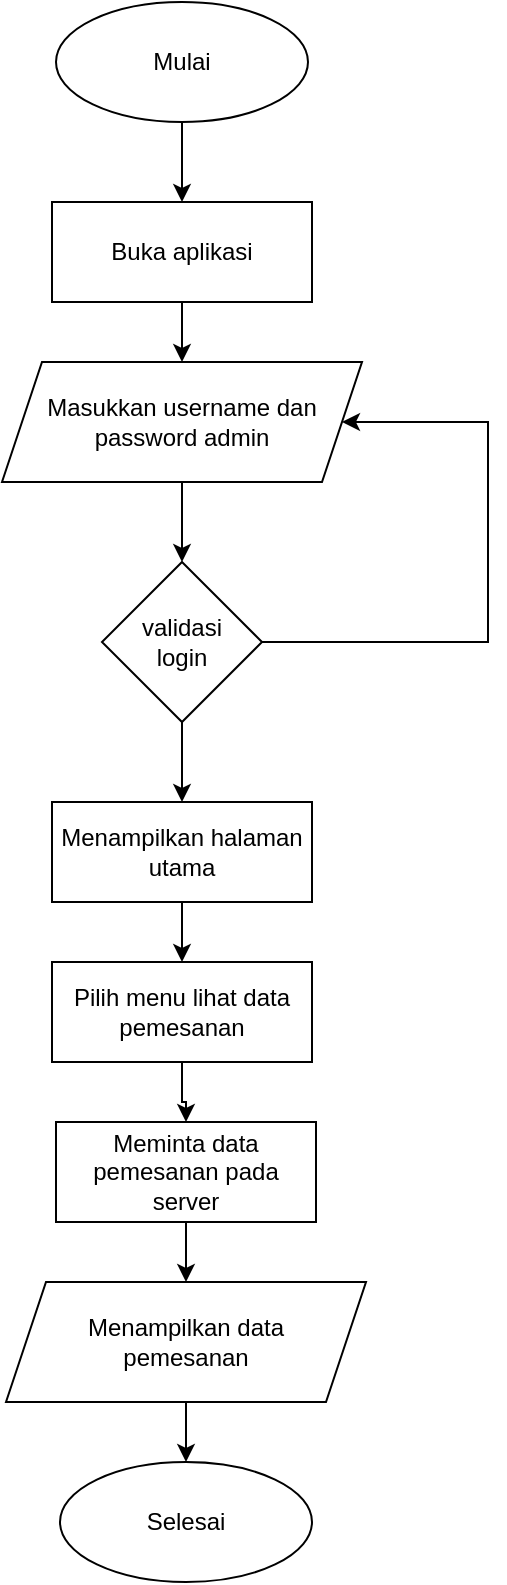 <mxfile version="13.9.9" type="device" pages="2"><diagram id="T0Ff_M3GGcAWFJtoIl9L" name="Halaman Pemilik"><mxGraphModel dx="768" dy="482" grid="1" gridSize="10" guides="1" tooltips="1" connect="1" arrows="1" fold="1" page="1" pageScale="1" pageWidth="827" pageHeight="1169" math="0" shadow="0"><root><mxCell id="0"/><mxCell id="1" parent="0"/><mxCell id="2ORpZnaZ1E-xtS2DeFIW-3" style="edgeStyle=orthogonalEdgeStyle;rounded=0;orthogonalLoop=1;jettySize=auto;html=1;entryX=0.5;entryY=0;entryDx=0;entryDy=0;" parent="1" source="2ORpZnaZ1E-xtS2DeFIW-1" target="2ORpZnaZ1E-xtS2DeFIW-2" edge="1"><mxGeometry relative="1" as="geometry"/></mxCell><mxCell id="2ORpZnaZ1E-xtS2DeFIW-1" value="Mulai" style="ellipse;whiteSpace=wrap;html=1;" parent="1" vertex="1"><mxGeometry x="294" y="90" width="126" height="60" as="geometry"/></mxCell><mxCell id="2ORpZnaZ1E-xtS2DeFIW-5" style="edgeStyle=orthogonalEdgeStyle;rounded=0;orthogonalLoop=1;jettySize=auto;html=1;" parent="1" source="2ORpZnaZ1E-xtS2DeFIW-2" target="2ORpZnaZ1E-xtS2DeFIW-4" edge="1"><mxGeometry relative="1" as="geometry"/></mxCell><mxCell id="2ORpZnaZ1E-xtS2DeFIW-2" value="Buka aplikasi" style="rounded=0;whiteSpace=wrap;html=1;" parent="1" vertex="1"><mxGeometry x="292" y="190" width="130" height="50" as="geometry"/></mxCell><mxCell id="2ORpZnaZ1E-xtS2DeFIW-7" style="edgeStyle=orthogonalEdgeStyle;rounded=0;orthogonalLoop=1;jettySize=auto;html=1;entryX=0.5;entryY=0;entryDx=0;entryDy=0;" parent="1" source="2ORpZnaZ1E-xtS2DeFIW-4" target="2ORpZnaZ1E-xtS2DeFIW-6" edge="1"><mxGeometry relative="1" as="geometry"/></mxCell><mxCell id="2ORpZnaZ1E-xtS2DeFIW-4" value="Masukkan username dan password admin" style="shape=parallelogram;perimeter=parallelogramPerimeter;whiteSpace=wrap;html=1;fixedSize=1;" parent="1" vertex="1"><mxGeometry x="267" y="270" width="180" height="60" as="geometry"/></mxCell><mxCell id="2ORpZnaZ1E-xtS2DeFIW-8" style="edgeStyle=orthogonalEdgeStyle;rounded=0;orthogonalLoop=1;jettySize=auto;html=1;entryX=1;entryY=0.5;entryDx=0;entryDy=0;exitX=1;exitY=0.5;exitDx=0;exitDy=0;" parent="1" source="2ORpZnaZ1E-xtS2DeFIW-6" target="2ORpZnaZ1E-xtS2DeFIW-4" edge="1"><mxGeometry relative="1" as="geometry"><Array as="points"><mxPoint x="510" y="410"/><mxPoint x="510" y="300"/></Array></mxGeometry></mxCell><mxCell id="2ORpZnaZ1E-xtS2DeFIW-11" style="edgeStyle=orthogonalEdgeStyle;rounded=0;orthogonalLoop=1;jettySize=auto;html=1;entryX=0.5;entryY=0;entryDx=0;entryDy=0;" parent="1" source="2ORpZnaZ1E-xtS2DeFIW-6" target="2ORpZnaZ1E-xtS2DeFIW-10" edge="1"><mxGeometry relative="1" as="geometry"/></mxCell><mxCell id="2ORpZnaZ1E-xtS2DeFIW-6" value="validasi&lt;br&gt;login" style="rhombus;whiteSpace=wrap;html=1;" parent="1" vertex="1"><mxGeometry x="317" y="370" width="80" height="80" as="geometry"/></mxCell><mxCell id="2ORpZnaZ1E-xtS2DeFIW-14" style="edgeStyle=orthogonalEdgeStyle;rounded=0;orthogonalLoop=1;jettySize=auto;html=1;" parent="1" source="2ORpZnaZ1E-xtS2DeFIW-10" target="2ORpZnaZ1E-xtS2DeFIW-13" edge="1"><mxGeometry relative="1" as="geometry"/></mxCell><mxCell id="2ORpZnaZ1E-xtS2DeFIW-10" value="Menampilkan halaman utama" style="rounded=0;whiteSpace=wrap;html=1;" parent="1" vertex="1"><mxGeometry x="292" y="490" width="130" height="50" as="geometry"/></mxCell><mxCell id="2ORpZnaZ1E-xtS2DeFIW-16" style="edgeStyle=orthogonalEdgeStyle;rounded=0;orthogonalLoop=1;jettySize=auto;html=1;entryX=0.5;entryY=0;entryDx=0;entryDy=0;" parent="1" source="2ORpZnaZ1E-xtS2DeFIW-13" target="2ORpZnaZ1E-xtS2DeFIW-15" edge="1"><mxGeometry relative="1" as="geometry"/></mxCell><mxCell id="2ORpZnaZ1E-xtS2DeFIW-13" value="Pilih menu lihat data pemesanan" style="rounded=0;whiteSpace=wrap;html=1;" parent="1" vertex="1"><mxGeometry x="292" y="570" width="130" height="50" as="geometry"/></mxCell><mxCell id="2ORpZnaZ1E-xtS2DeFIW-18" style="edgeStyle=orthogonalEdgeStyle;rounded=0;orthogonalLoop=1;jettySize=auto;html=1;" parent="1" source="2ORpZnaZ1E-xtS2DeFIW-15" target="2ORpZnaZ1E-xtS2DeFIW-17" edge="1"><mxGeometry relative="1" as="geometry"/></mxCell><mxCell id="2ORpZnaZ1E-xtS2DeFIW-15" value="Meminta data pemesanan pada server" style="rounded=0;whiteSpace=wrap;html=1;" parent="1" vertex="1"><mxGeometry x="294" y="650" width="130" height="50" as="geometry"/></mxCell><mxCell id="2ORpZnaZ1E-xtS2DeFIW-21" style="edgeStyle=orthogonalEdgeStyle;rounded=0;orthogonalLoop=1;jettySize=auto;html=1;entryX=0.5;entryY=0;entryDx=0;entryDy=0;" parent="1" source="2ORpZnaZ1E-xtS2DeFIW-17" target="2ORpZnaZ1E-xtS2DeFIW-20" edge="1"><mxGeometry relative="1" as="geometry"/></mxCell><mxCell id="2ORpZnaZ1E-xtS2DeFIW-17" value="Menampilkan data &lt;br&gt;pemesanan" style="shape=parallelogram;perimeter=parallelogramPerimeter;whiteSpace=wrap;html=1;fixedSize=1;" parent="1" vertex="1"><mxGeometry x="269" y="730" width="180" height="60" as="geometry"/></mxCell><mxCell id="2ORpZnaZ1E-xtS2DeFIW-20" value="Selesai" style="ellipse;whiteSpace=wrap;html=1;" parent="1" vertex="1"><mxGeometry x="296" y="820" width="126" height="60" as="geometry"/></mxCell></root></mxGraphModel></diagram><diagram id="f1-L2b_xUWHeW5WZ2qig" name="Halaman Penyewa"><mxGraphModel dx="768" dy="482" grid="1" gridSize="10" guides="1" tooltips="1" connect="1" arrows="1" fold="1" page="1" pageScale="1" pageWidth="827" pageHeight="1169" math="0" shadow="0"><root><mxCell id="PhvV6BTN9iuxBGv86aSs-0"/><mxCell id="PhvV6BTN9iuxBGv86aSs-1" parent="PhvV6BTN9iuxBGv86aSs-0"/><mxCell id="PhvV6BTN9iuxBGv86aSs-2" value="Mulai" style="ellipse;whiteSpace=wrap;html=1;" parent="PhvV6BTN9iuxBGv86aSs-1" vertex="1"><mxGeometry x="294" y="90" width="126" height="60" as="geometry"/></mxCell><mxCell id="jHevrJ0isBkg_EtcwPjV-0" value="Buka aplikasi" style="rounded=0;whiteSpace=wrap;html=1;" parent="PhvV6BTN9iuxBGv86aSs-1" vertex="1"><mxGeometry x="292" y="190" width="130" height="50" as="geometry"/></mxCell><mxCell id="qCwnxCWNEescXZXvnU_C-0" style="edgeStyle=orthogonalEdgeStyle;rounded=0;orthogonalLoop=1;jettySize=auto;html=1;entryX=0.5;entryY=0;entryDx=0;entryDy=0;" parent="PhvV6BTN9iuxBGv86aSs-1" source="qCwnxCWNEescXZXvnU_C-1" target="qCwnxCWNEescXZXvnU_C-3" edge="1"><mxGeometry relative="1" as="geometry"/></mxCell><mxCell id="qCwnxCWNEescXZXvnU_C-1" value="Mulai" style="ellipse;whiteSpace=wrap;html=1;" parent="PhvV6BTN9iuxBGv86aSs-1" vertex="1"><mxGeometry x="294" y="90" width="126" height="60" as="geometry"/></mxCell><mxCell id="qCwnxCWNEescXZXvnU_C-2" style="edgeStyle=orthogonalEdgeStyle;rounded=0;orthogonalLoop=1;jettySize=auto;html=1;" parent="PhvV6BTN9iuxBGv86aSs-1" source="qCwnxCWNEescXZXvnU_C-3" target="qCwnxCWNEescXZXvnU_C-5" edge="1"><mxGeometry relative="1" as="geometry"/></mxCell><mxCell id="qCwnxCWNEescXZXvnU_C-3" value="Buka aplikasi" style="rounded=0;whiteSpace=wrap;html=1;" parent="PhvV6BTN9iuxBGv86aSs-1" vertex="1"><mxGeometry x="292" y="190" width="130" height="50" as="geometry"/></mxCell><mxCell id="qCwnxCWNEescXZXvnU_C-4" style="edgeStyle=orthogonalEdgeStyle;rounded=0;orthogonalLoop=1;jettySize=auto;html=1;entryX=0.5;entryY=0;entryDx=0;entryDy=0;" parent="PhvV6BTN9iuxBGv86aSs-1" source="qCwnxCWNEescXZXvnU_C-5" target="qCwnxCWNEescXZXvnU_C-7" edge="1"><mxGeometry relative="1" as="geometry"/></mxCell><mxCell id="qCwnxCWNEescXZXvnU_C-5" value="Masukkan username dan password admin" style="shape=parallelogram;perimeter=parallelogramPerimeter;whiteSpace=wrap;html=1;fixedSize=1;" parent="PhvV6BTN9iuxBGv86aSs-1" vertex="1"><mxGeometry x="267" y="270" width="180" height="60" as="geometry"/></mxCell><mxCell id="qCwnxCWNEescXZXvnU_C-6" style="edgeStyle=orthogonalEdgeStyle;rounded=0;orthogonalLoop=1;jettySize=auto;html=1;entryX=1;entryY=0.5;entryDx=0;entryDy=0;exitX=1;exitY=0.5;exitDx=0;exitDy=0;" parent="PhvV6BTN9iuxBGv86aSs-1" source="qCwnxCWNEescXZXvnU_C-7" target="qCwnxCWNEescXZXvnU_C-5" edge="1"><mxGeometry relative="1" as="geometry"><Array as="points"><mxPoint x="510" y="410"/><mxPoint x="510" y="300"/></Array></mxGeometry></mxCell><mxCell id="4GJ0uwMOHrlnE9jvJzSh-1" style="edgeStyle=orthogonalEdgeStyle;rounded=0;orthogonalLoop=1;jettySize=auto;html=1;" parent="PhvV6BTN9iuxBGv86aSs-1" source="qCwnxCWNEescXZXvnU_C-7" target="4GJ0uwMOHrlnE9jvJzSh-0" edge="1"><mxGeometry relative="1" as="geometry"/></mxCell><mxCell id="qCwnxCWNEescXZXvnU_C-7" value="validasi&lt;br&gt;login" style="rhombus;whiteSpace=wrap;html=1;" parent="PhvV6BTN9iuxBGv86aSs-1" vertex="1"><mxGeometry x="317" y="370" width="80" height="80" as="geometry"/></mxCell><mxCell id="4GJ0uwMOHrlnE9jvJzSh-3" style="edgeStyle=orthogonalEdgeStyle;rounded=0;orthogonalLoop=1;jettySize=auto;html=1;entryX=0.5;entryY=0;entryDx=0;entryDy=0;" parent="PhvV6BTN9iuxBGv86aSs-1" source="4GJ0uwMOHrlnE9jvJzSh-0" target="4GJ0uwMOHrlnE9jvJzSh-2" edge="1"><mxGeometry relative="1" as="geometry"/></mxCell><mxCell id="4GJ0uwMOHrlnE9jvJzSh-0" value="Menampilkan halaman utama" style="rounded=0;whiteSpace=wrap;html=1;" parent="PhvV6BTN9iuxBGv86aSs-1" vertex="1"><mxGeometry x="292" y="490" width="130" height="50" as="geometry"/></mxCell><mxCell id="5ggc26ehZYqi2OWFx21W-0" style="edgeStyle=orthogonalEdgeStyle;rounded=0;orthogonalLoop=1;jettySize=auto;html=1;" parent="PhvV6BTN9iuxBGv86aSs-1" source="4GJ0uwMOHrlnE9jvJzSh-2" target="4GJ0uwMOHrlnE9jvJzSh-4" edge="1"><mxGeometry relative="1" as="geometry"/></mxCell><mxCell id="mbvVY4L9kJvcJzHhgAn--5" style="edgeStyle=orthogonalEdgeStyle;rounded=0;orthogonalLoop=1;jettySize=auto;html=1;" parent="PhvV6BTN9iuxBGv86aSs-1" source="4GJ0uwMOHrlnE9jvJzSh-2" target="mbvVY4L9kJvcJzHhgAn--4" edge="1"><mxGeometry relative="1" as="geometry"/></mxCell><mxCell id="4GJ0uwMOHrlnE9jvJzSh-2" value="Pilih&lt;br&gt;menu" style="rhombus;whiteSpace=wrap;html=1;" parent="PhvV6BTN9iuxBGv86aSs-1" vertex="1"><mxGeometry x="317" y="570" width="80" height="80" as="geometry"/></mxCell><mxCell id="QXIyNunPfdfHv0Ia7dMN-1" style="edgeStyle=orthogonalEdgeStyle;rounded=0;orthogonalLoop=1;jettySize=auto;html=1;entryX=0.5;entryY=0;entryDx=0;entryDy=0;" edge="1" parent="PhvV6BTN9iuxBGv86aSs-1" source="4GJ0uwMOHrlnE9jvJzSh-4" target="QXIyNunPfdfHv0Ia7dMN-0"><mxGeometry relative="1" as="geometry"/></mxCell><mxCell id="4GJ0uwMOHrlnE9jvJzSh-4" value="Menampilkan halaman&amp;nbsp;&lt;br&gt;data pemesanan" style="rounded=0;whiteSpace=wrap;html=1;" parent="PhvV6BTN9iuxBGv86aSs-1" vertex="1"><mxGeometry x="137" y="660" width="130" height="50" as="geometry"/></mxCell><mxCell id="mbvVY4L9kJvcJzHhgAn--3" style="edgeStyle=orthogonalEdgeStyle;rounded=0;orthogonalLoop=1;jettySize=auto;html=1;" parent="PhvV6BTN9iuxBGv86aSs-1" source="mbvVY4L9kJvcJzHhgAn--0" target="mbvVY4L9kJvcJzHhgAn--1" edge="1"><mxGeometry relative="1" as="geometry"/></mxCell><mxCell id="mbvVY4L9kJvcJzHhgAn--0" value="Input data pemesanan" style="shape=parallelogram;perimeter=parallelogramPerimeter;whiteSpace=wrap;html=1;fixedSize=1;" parent="PhvV6BTN9iuxBGv86aSs-1" vertex="1"><mxGeometry x="112" y="850" width="180" height="50" as="geometry"/></mxCell><mxCell id="mbvVY4L9kJvcJzHhgAn--22" style="edgeStyle=orthogonalEdgeStyle;rounded=0;orthogonalLoop=1;jettySize=auto;html=1;entryX=0;entryY=0.25;entryDx=0;entryDy=0;exitX=0.5;exitY=1;exitDx=0;exitDy=0;" parent="PhvV6BTN9iuxBGv86aSs-1" source="mbvVY4L9kJvcJzHhgAn--1" target="mbvVY4L9kJvcJzHhgAn--21" edge="1"><mxGeometry relative="1" as="geometry"/></mxCell><mxCell id="mbvVY4L9kJvcJzHhgAn--1" value="Simpan data pemesanna" style="rounded=0;whiteSpace=wrap;html=1;" parent="PhvV6BTN9iuxBGv86aSs-1" vertex="1"><mxGeometry x="137" y="960" width="130" height="50" as="geometry"/></mxCell><mxCell id="mbvVY4L9kJvcJzHhgAn--7" style="edgeStyle=orthogonalEdgeStyle;rounded=0;orthogonalLoop=1;jettySize=auto;html=1;" parent="PhvV6BTN9iuxBGv86aSs-1" source="mbvVY4L9kJvcJzHhgAn--4" target="mbvVY4L9kJvcJzHhgAn--6" edge="1"><mxGeometry relative="1" as="geometry"/></mxCell><mxCell id="mbvVY4L9kJvcJzHhgAn--4" value="Menampilkan halaman rincian pemesanna" style="rounded=0;whiteSpace=wrap;html=1;" parent="PhvV6BTN9iuxBGv86aSs-1" vertex="1"><mxGeometry x="580" y="670" width="130" height="50" as="geometry"/></mxCell><mxCell id="mbvVY4L9kJvcJzHhgAn--9" style="edgeStyle=orthogonalEdgeStyle;rounded=0;orthogonalLoop=1;jettySize=auto;html=1;" parent="PhvV6BTN9iuxBGv86aSs-1" source="mbvVY4L9kJvcJzHhgAn--6" target="mbvVY4L9kJvcJzHhgAn--8" edge="1"><mxGeometry relative="1" as="geometry"/></mxCell><mxCell id="mbvVY4L9kJvcJzHhgAn--20" style="edgeStyle=orthogonalEdgeStyle;rounded=0;orthogonalLoop=1;jettySize=auto;html=1;entryX=0.5;entryY=0;entryDx=0;entryDy=0;" parent="PhvV6BTN9iuxBGv86aSs-1" source="mbvVY4L9kJvcJzHhgAn--6" target="mbvVY4L9kJvcJzHhgAn--16" edge="1"><mxGeometry relative="1" as="geometry"/></mxCell><mxCell id="mbvVY4L9kJvcJzHhgAn--6" value="Pilih aksi" style="rhombus;whiteSpace=wrap;html=1;" parent="PhvV6BTN9iuxBGv86aSs-1" vertex="1"><mxGeometry x="612.5" y="750" width="65" height="60" as="geometry"/></mxCell><mxCell id="mbvVY4L9kJvcJzHhgAn--11" style="edgeStyle=orthogonalEdgeStyle;rounded=0;orthogonalLoop=1;jettySize=auto;html=1;" parent="PhvV6BTN9iuxBGv86aSs-1" source="mbvVY4L9kJvcJzHhgAn--8" target="mbvVY4L9kJvcJzHhgAn--10" edge="1"><mxGeometry relative="1" as="geometry"/></mxCell><mxCell id="mbvVY4L9kJvcJzHhgAn--8" value="Menampilkan halaman edit pemesanan" style="rounded=0;whiteSpace=wrap;html=1;" parent="PhvV6BTN9iuxBGv86aSs-1" vertex="1"><mxGeometry x="450" y="830" width="130" height="50" as="geometry"/></mxCell><mxCell id="mbvVY4L9kJvcJzHhgAn--15" style="edgeStyle=orthogonalEdgeStyle;rounded=0;orthogonalLoop=1;jettySize=auto;html=1;" parent="PhvV6BTN9iuxBGv86aSs-1" source="mbvVY4L9kJvcJzHhgAn--10" target="mbvVY4L9kJvcJzHhgAn--14" edge="1"><mxGeometry relative="1" as="geometry"/></mxCell><mxCell id="mbvVY4L9kJvcJzHhgAn--10" value="Input data pemesanan baru" style="shape=parallelogram;perimeter=parallelogramPerimeter;whiteSpace=wrap;html=1;fixedSize=1;" parent="PhvV6BTN9iuxBGv86aSs-1" vertex="1"><mxGeometry x="425" y="910" width="180" height="50" as="geometry"/></mxCell><mxCell id="mbvVY4L9kJvcJzHhgAn--18" style="edgeStyle=orthogonalEdgeStyle;rounded=0;orthogonalLoop=1;jettySize=auto;html=1;entryX=0;entryY=0.25;entryDx=0;entryDy=0;" parent="PhvV6BTN9iuxBGv86aSs-1" source="mbvVY4L9kJvcJzHhgAn--14" target="mbvVY4L9kJvcJzHhgAn--17" edge="1"><mxGeometry relative="1" as="geometry"/></mxCell><mxCell id="mbvVY4L9kJvcJzHhgAn--14" value="Simpan dan update data pemesanan" style="rounded=0;whiteSpace=wrap;html=1;" parent="PhvV6BTN9iuxBGv86aSs-1" vertex="1"><mxGeometry x="450" y="990" width="130" height="50" as="geometry"/></mxCell><mxCell id="mbvVY4L9kJvcJzHhgAn--19" style="edgeStyle=orthogonalEdgeStyle;rounded=0;orthogonalLoop=1;jettySize=auto;html=1;entryX=1;entryY=0.5;entryDx=0;entryDy=0;" parent="PhvV6BTN9iuxBGv86aSs-1" source="mbvVY4L9kJvcJzHhgAn--16" target="mbvVY4L9kJvcJzHhgAn--17" edge="1"><mxGeometry relative="1" as="geometry"/></mxCell><mxCell id="mbvVY4L9kJvcJzHhgAn--16" value="Hapus data pemesanan" style="rounded=0;whiteSpace=wrap;html=1;" parent="PhvV6BTN9iuxBGv86aSs-1" vertex="1"><mxGeometry x="710" y="830" width="130" height="50" as="geometry"/></mxCell><mxCell id="mbvVY4L9kJvcJzHhgAn--23" style="edgeStyle=orthogonalEdgeStyle;rounded=0;orthogonalLoop=1;jettySize=auto;html=1;entryX=1;entryY=0.25;entryDx=0;entryDy=0;exitX=0.5;exitY=1;exitDx=0;exitDy=0;" parent="PhvV6BTN9iuxBGv86aSs-1" source="mbvVY4L9kJvcJzHhgAn--17" target="mbvVY4L9kJvcJzHhgAn--21" edge="1"><mxGeometry relative="1" as="geometry"/></mxCell><mxCell id="mbvVY4L9kJvcJzHhgAn--17" value="" style="rounded=0;whiteSpace=wrap;html=1;fillColor=#000000;" parent="PhvV6BTN9iuxBGv86aSs-1" vertex="1"><mxGeometry x="540" y="1090" width="210" height="10" as="geometry"/></mxCell><mxCell id="mbvVY4L9kJvcJzHhgAn--25" style="edgeStyle=orthogonalEdgeStyle;rounded=0;orthogonalLoop=1;jettySize=auto;html=1;" parent="PhvV6BTN9iuxBGv86aSs-1" source="mbvVY4L9kJvcJzHhgAn--21" target="mbvVY4L9kJvcJzHhgAn--24" edge="1"><mxGeometry relative="1" as="geometry"/></mxCell><mxCell id="mbvVY4L9kJvcJzHhgAn--21" value="" style="rounded=0;whiteSpace=wrap;html=1;fillColor=#000000;" parent="PhvV6BTN9iuxBGv86aSs-1" vertex="1"><mxGeometry x="317" y="1169" width="210" height="10" as="geometry"/></mxCell><mxCell id="mbvVY4L9kJvcJzHhgAn--24" value="Selesai" style="ellipse;whiteSpace=wrap;html=1;" parent="PhvV6BTN9iuxBGv86aSs-1" vertex="1"><mxGeometry x="359" y="1230" width="126" height="60" as="geometry"/></mxCell><mxCell id="QXIyNunPfdfHv0Ia7dMN-2" style="edgeStyle=orthogonalEdgeStyle;rounded=0;orthogonalLoop=1;jettySize=auto;html=1;" edge="1" parent="PhvV6BTN9iuxBGv86aSs-1" source="QXIyNunPfdfHv0Ia7dMN-0" target="mbvVY4L9kJvcJzHhgAn--0"><mxGeometry relative="1" as="geometry"/></mxCell><mxCell id="QXIyNunPfdfHv0Ia7dMN-0" value="input pilihan kamar" style="shape=parallelogram;perimeter=parallelogramPerimeter;whiteSpace=wrap;html=1;fixedSize=1;" vertex="1" parent="PhvV6BTN9iuxBGv86aSs-1"><mxGeometry x="112" y="760" width="180" height="50" as="geometry"/></mxCell></root></mxGraphModel></diagram></mxfile>